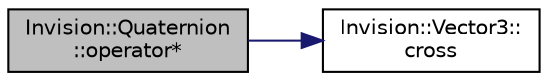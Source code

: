 digraph "Invision::Quaternion::operator*"
{
 // LATEX_PDF_SIZE
  edge [fontname="Helvetica",fontsize="10",labelfontname="Helvetica",labelfontsize="10"];
  node [fontname="Helvetica",fontsize="10",shape=record];
  rankdir="LR";
  Node1 [label="Invision::Quaternion\l::operator*",height=0.2,width=0.4,color="black", fillcolor="grey75", style="filled", fontcolor="black",tooltip=" "];
  Node1 -> Node2 [color="midnightblue",fontsize="10",style="solid",fontname="Helvetica"];
  Node2 [label="Invision::Vector3::\lcross",height=0.2,width=0.4,color="black", fillcolor="white", style="filled",URL="$class_invision_1_1_vector3.html#aa825da1c0b4ae03a498363440ffc8d73",tooltip="calculares the vector product of two vectors"];
}
